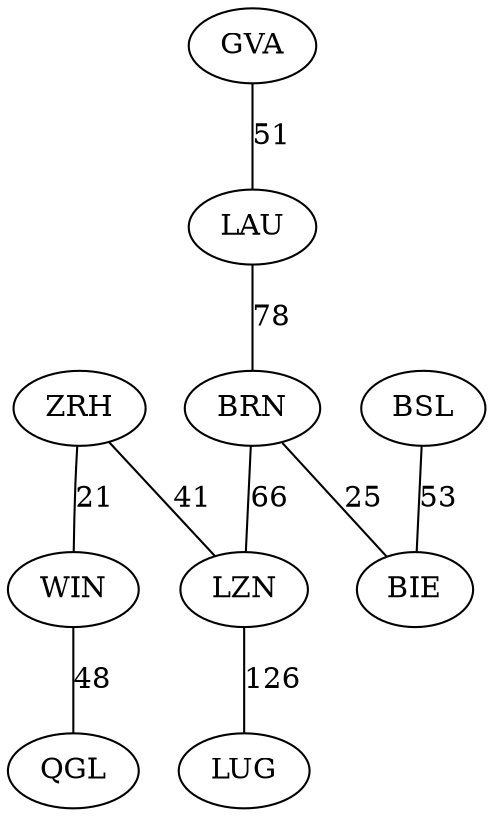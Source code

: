 graph Cities {
    ZRH [pos="2277.5, 827.2"]
    GVA [pos="1668.4, 391.1"]
    BSL [pos="2038.6, 891.4"]
    LAU [pos="1794.0, 506.8"]
    BRN [pos="2000.0, 666.7"]
    WIN [pos="2329.3, 872.8"]
    LZN [pos="2218.2, 704.5"]
    QGL [pos="2487.6, 847.7"]
    LUG [pos="2393.4, 321.9"]
    BIE [pos="1951.6, 735.8"]

    ZRH -- WIN [label="21"]
    BRN -- BIE [label="25"]
    ZRH -- LZN [label="41"]
    WIN -- QGL [label="48"]
    GVA -- LAU [label="51"]
    BSL -- BIE [label="53"]
    BRN -- LZN [label="66"]
    LAU -- BRN [label="78"]
    LZN -- LUG [label="126"]
}
